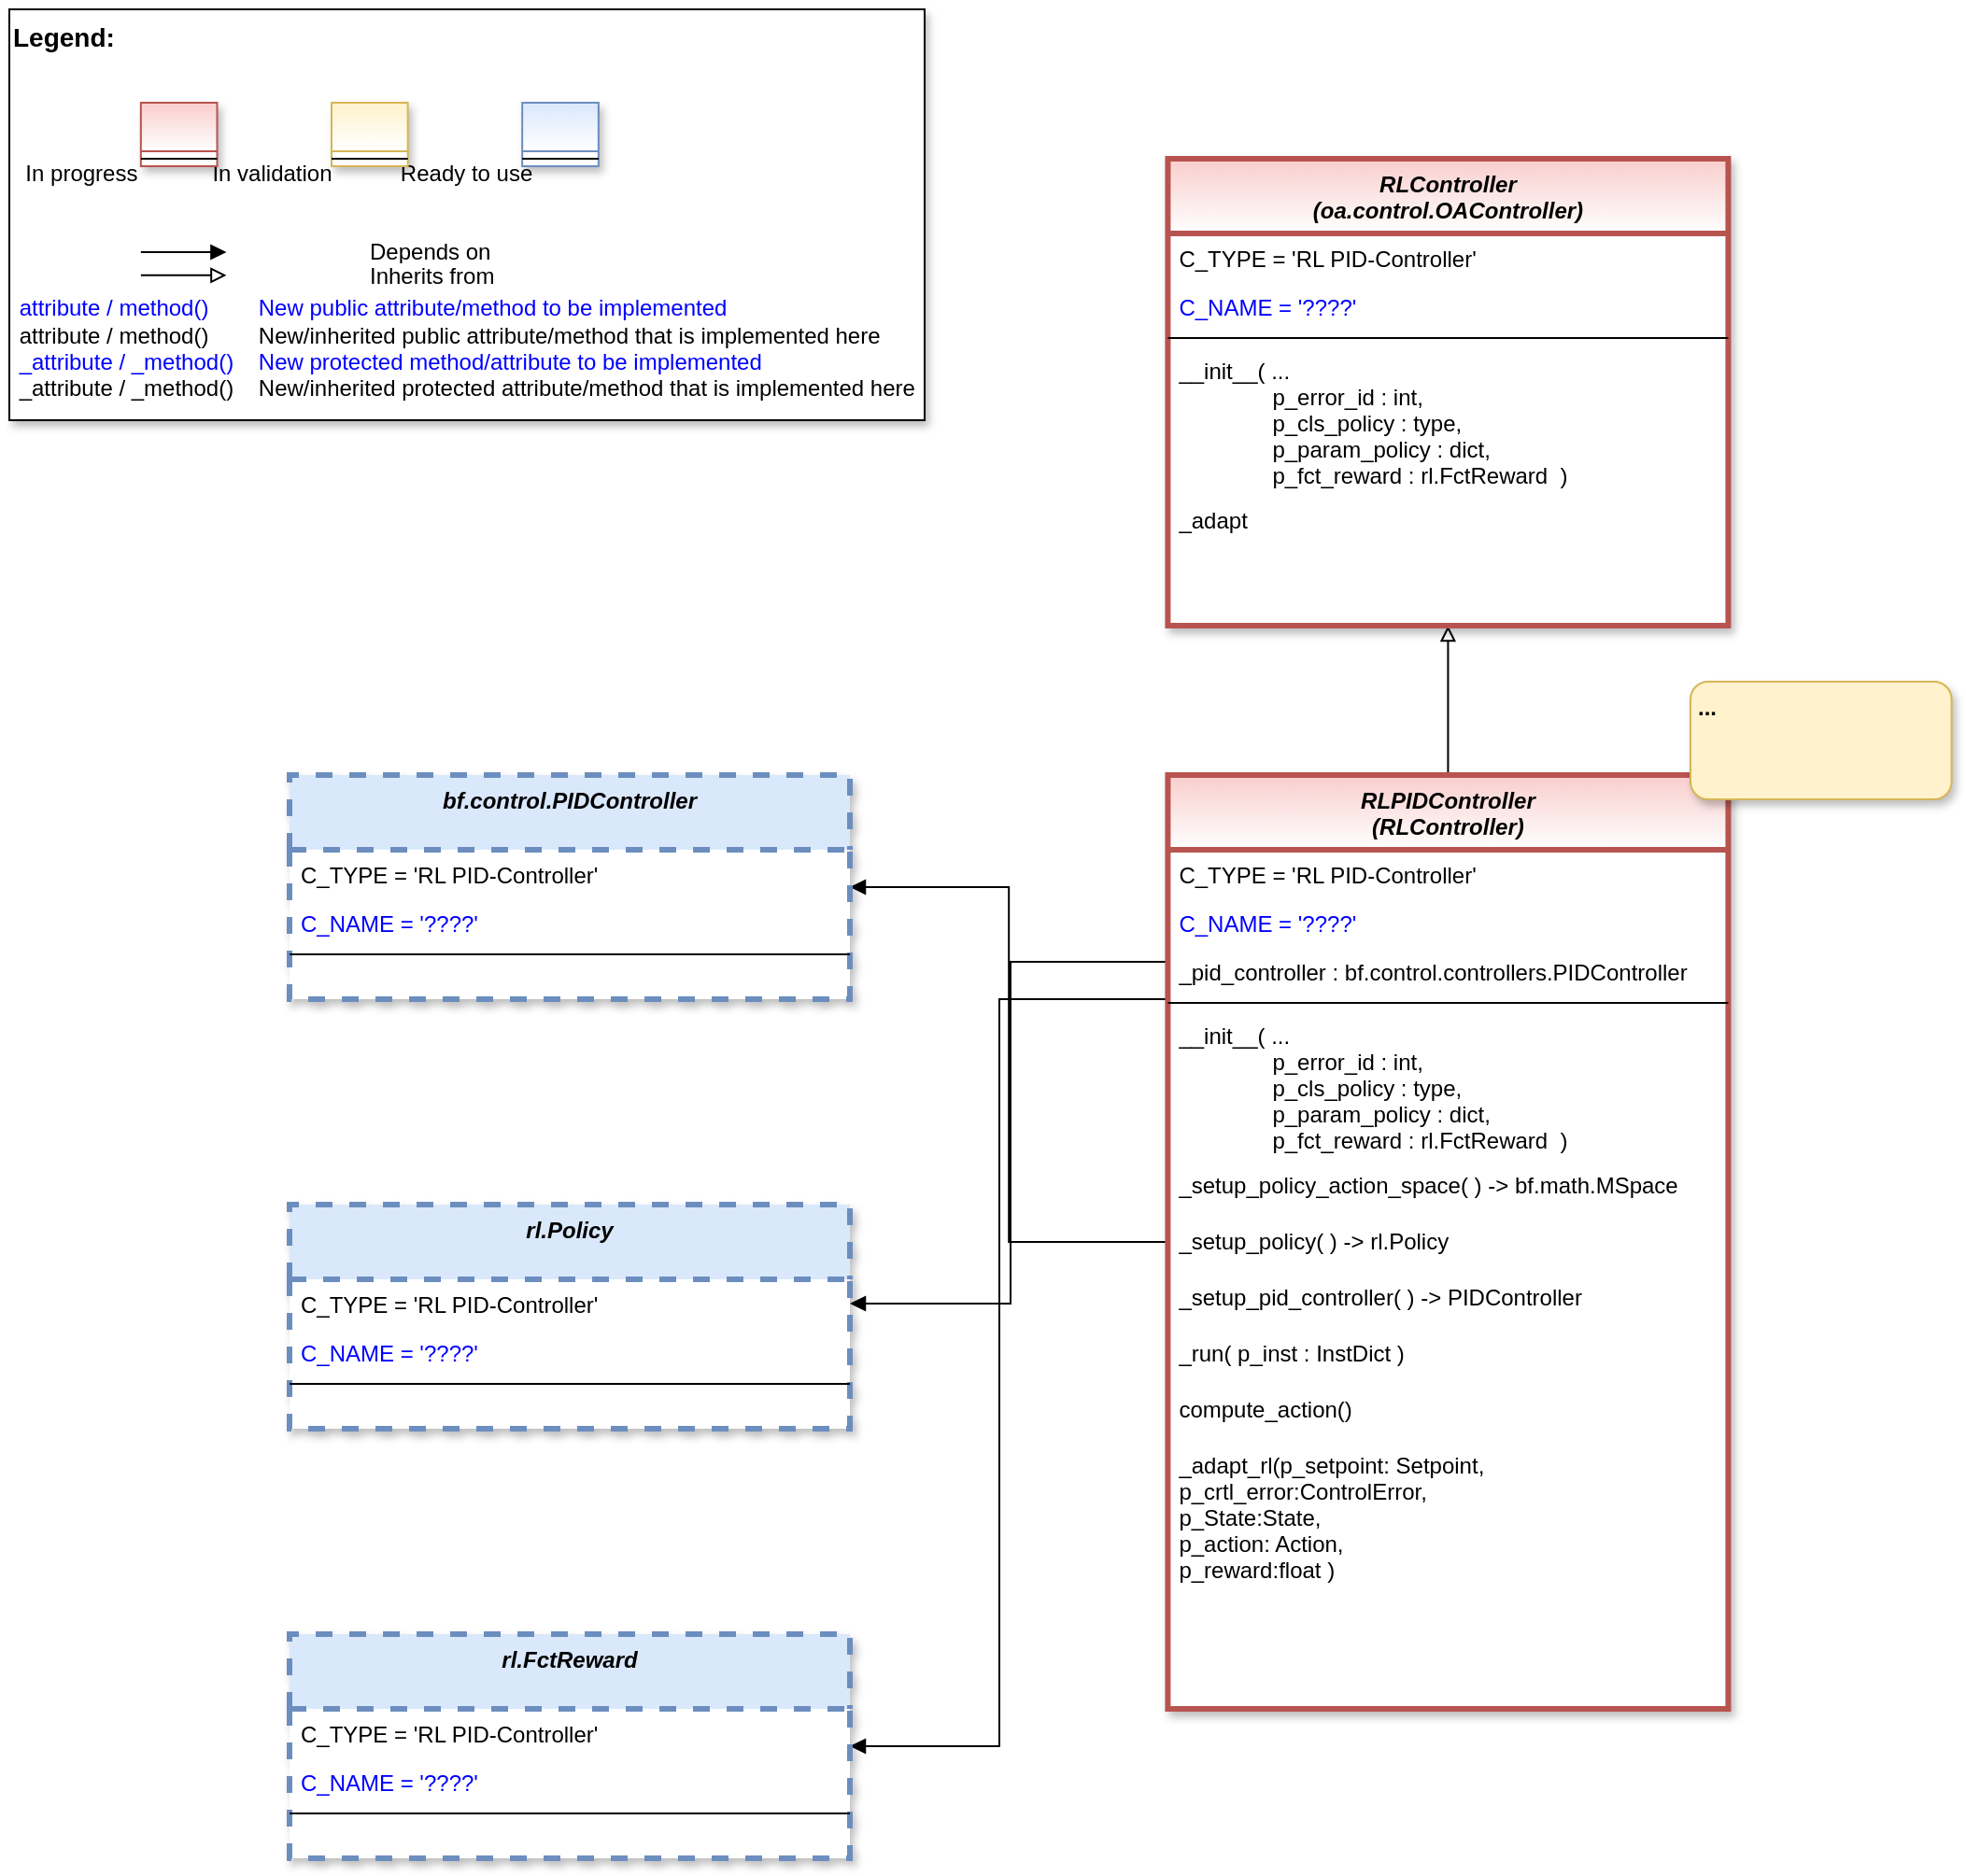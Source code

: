 <mxfile version="24.7.8">
  <diagram id="C5RBs43oDa-KdzZeNtuy" name="Page-1">
    <mxGraphModel dx="2440" dy="1635" grid="1" gridSize="10" guides="1" tooltips="1" connect="1" arrows="1" fold="1" page="1" pageScale="1" pageWidth="2336" pageHeight="1654" math="0" shadow="0">
      <root>
        <mxCell id="WIyWlLk6GJQsqaUBKTNV-0" />
        <mxCell id="WIyWlLk6GJQsqaUBKTNV-1" parent="WIyWlLk6GJQsqaUBKTNV-0" />
        <mxCell id="hLljpAVa1X0r8kKFUywM-9" style="edgeStyle=orthogonalEdgeStyle;rounded=0;orthogonalLoop=1;jettySize=auto;html=1;endArrow=block;endFill=1;" parent="WIyWlLk6GJQsqaUBKTNV-1" source="BeWae3hQQ1d45eF7kmdL-41" target="hLljpAVa1X0r8kKFUywM-5" edge="1">
          <mxGeometry relative="1" as="geometry" />
        </mxCell>
        <mxCell id="hLljpAVa1X0r8kKFUywM-14" style="edgeStyle=orthogonalEdgeStyle;rounded=0;orthogonalLoop=1;jettySize=auto;html=1;endArrow=block;endFill=1;" parent="WIyWlLk6GJQsqaUBKTNV-1" source="BeWae3hQQ1d45eF7kmdL-41" target="hLljpAVa1X0r8kKFUywM-11" edge="1">
          <mxGeometry relative="1" as="geometry">
            <Array as="points">
              <mxPoint x="576" y="550" />
              <mxPoint x="576" y="733" />
            </Array>
          </mxGeometry>
        </mxCell>
        <mxCell id="hLljpAVa1X0r8kKFUywM-23" style="edgeStyle=orthogonalEdgeStyle;rounded=0;orthogonalLoop=1;jettySize=auto;html=1;fontColor=#0000FF;endArrow=block;endFill=1;" parent="WIyWlLk6GJQsqaUBKTNV-1" source="BeWae3hQQ1d45eF7kmdL-41" target="hLljpAVa1X0r8kKFUywM-19" edge="1">
          <mxGeometry relative="1" as="geometry">
            <Array as="points">
              <mxPoint x="570" y="570" />
              <mxPoint x="570" y="970" />
            </Array>
          </mxGeometry>
        </mxCell>
        <mxCell id="hLljpAVa1X0r8kKFUywM-36" style="edgeStyle=orthogonalEdgeStyle;rounded=0;orthogonalLoop=1;jettySize=auto;html=1;fontColor=#0000FF;endArrow=block;endFill=0;" parent="WIyWlLk6GJQsqaUBKTNV-1" source="BeWae3hQQ1d45eF7kmdL-41" target="hLljpAVa1X0r8kKFUywM-0" edge="1">
          <mxGeometry relative="1" as="geometry" />
        </mxCell>
        <mxCell id="BeWae3hQQ1d45eF7kmdL-41" value="RLPIDController &#xa;(RLController)" style="swimlane;fontStyle=3;align=center;verticalAlign=top;childLayout=stackLayout;horizontal=1;startSize=40;horizontalStack=0;resizeParent=1;resizeLast=0;collapsible=1;marginBottom=0;rounded=0;shadow=1;strokeWidth=3;fillColor=#f8cecc;strokeColor=#b85450;swimlaneFillColor=#ffffff;gradientColor=#FFFFFF;" parent="WIyWlLk6GJQsqaUBKTNV-1" vertex="1">
          <mxGeometry x="660.21" y="450" width="300" height="500" as="geometry">
            <mxRectangle x="230" y="140" width="160" height="26" as="alternateBounds" />
          </mxGeometry>
        </mxCell>
        <mxCell id="BeWae3hQQ1d45eF7kmdL-42" value="C_TYPE = &#39;RL PID-Controller&#39;" style="text;align=left;verticalAlign=top;spacingLeft=4;spacingRight=4;overflow=hidden;rotatable=0;points=[[0,0.5],[1,0.5]];portConstraint=eastwest;fontColor=default;" parent="BeWae3hQQ1d45eF7kmdL-41" vertex="1">
          <mxGeometry y="40" width="300" height="26" as="geometry" />
        </mxCell>
        <mxCell id="BeWae3hQQ1d45eF7kmdL-43" value="C_NAME = &#39;????&#39;" style="text;align=left;verticalAlign=top;spacingLeft=4;spacingRight=4;overflow=hidden;rotatable=0;points=[[0,0.5],[1,0.5]];portConstraint=eastwest;fontColor=#0000FF;fillColor=none;" parent="BeWae3hQQ1d45eF7kmdL-41" vertex="1">
          <mxGeometry y="66" width="300" height="26" as="geometry" />
        </mxCell>
        <mxCell id="hLljpAVa1X0r8kKFUywM-34" value="_pid_controller : bf.control.controllers.PIDController" style="text;align=left;verticalAlign=top;spacingLeft=4;spacingRight=4;overflow=hidden;rotatable=0;points=[[0,0.5],[1,0.5]];portConstraint=eastwest;fontColor=default;" parent="BeWae3hQQ1d45eF7kmdL-41" vertex="1">
          <mxGeometry y="92" width="300" height="26" as="geometry" />
        </mxCell>
        <mxCell id="BeWae3hQQ1d45eF7kmdL-44" value="" style="line;html=1;strokeWidth=1;align=left;verticalAlign=middle;spacingTop=-1;spacingLeft=3;spacingRight=3;rotatable=0;labelPosition=right;points=[];portConstraint=eastwest;" parent="BeWae3hQQ1d45eF7kmdL-41" vertex="1">
          <mxGeometry y="118" width="300" height="8" as="geometry" />
        </mxCell>
        <mxCell id="hLljpAVa1X0r8kKFUywM-4" value="__init__( ...&#xa;               p_error_id : int,&#xa;               p_cls_policy : type,&#xa;               p_param_policy : dict,&#xa;               p_fct_reward : rl.FctReward  )" style="text;align=left;verticalAlign=top;spacingLeft=4;spacingRight=4;overflow=hidden;rotatable=0;points=[[0,0.5],[1,0.5]];portConstraint=eastwest;fontColor=default;" parent="BeWae3hQQ1d45eF7kmdL-41" vertex="1">
          <mxGeometry y="126" width="300" height="80" as="geometry" />
        </mxCell>
        <mxCell id="hLljpAVa1X0r8kKFUywM-16" value="_setup_policy_action_space( ) -&gt; bf.math.MSpace" style="text;align=left;verticalAlign=top;spacingLeft=4;spacingRight=4;overflow=hidden;rotatable=0;points=[[0,0.5],[1,0.5]];portConstraint=eastwest;fontColor=default;" parent="BeWae3hQQ1d45eF7kmdL-41" vertex="1">
          <mxGeometry y="206" width="300" height="30" as="geometry" />
        </mxCell>
        <mxCell id="hLljpAVa1X0r8kKFUywM-17" value="_setup_policy( ) -&gt; rl.Policy" style="text;align=left;verticalAlign=top;spacingLeft=4;spacingRight=4;overflow=hidden;rotatable=0;points=[[0,0.5],[1,0.5]];portConstraint=eastwest;fontColor=default;" parent="BeWae3hQQ1d45eF7kmdL-41" vertex="1">
          <mxGeometry y="236" width="300" height="30" as="geometry" />
        </mxCell>
        <mxCell id="hLljpAVa1X0r8kKFUywM-35" value="_setup_pid_controller( ) -&gt; PIDController" style="text;align=left;verticalAlign=top;spacingLeft=4;spacingRight=4;overflow=hidden;rotatable=0;points=[[0,0.5],[1,0.5]];portConstraint=eastwest;fontColor=default;" parent="BeWae3hQQ1d45eF7kmdL-41" vertex="1">
          <mxGeometry y="266" width="300" height="30" as="geometry" />
        </mxCell>
        <mxCell id="hLljpAVa1X0r8kKFUywM-33" value="_run( p_inst : InstDict )" style="text;align=left;verticalAlign=top;spacingLeft=4;spacingRight=4;overflow=hidden;rotatable=0;points=[[0,0.5],[1,0.5]];portConstraint=eastwest;fontColor=default;" parent="BeWae3hQQ1d45eF7kmdL-41" vertex="1">
          <mxGeometry y="296" width="300" height="30" as="geometry" />
        </mxCell>
        <mxCell id="hLljpAVa1X0r8kKFUywM-18" value="compute_action()" style="text;align=left;verticalAlign=top;spacingLeft=4;spacingRight=4;overflow=hidden;rotatable=0;points=[[0,0.5],[1,0.5]];portConstraint=eastwest;fontColor=default;" parent="BeWae3hQQ1d45eF7kmdL-41" vertex="1">
          <mxGeometry y="326" width="300" height="30" as="geometry" />
        </mxCell>
        <mxCell id="hLljpAVa1X0r8kKFUywM-32" value="_adapt_rl(p_setpoint: Setpoint,&#xa;p_crtl_error:ControlError,&#xa;p_State:State,&#xa;p_action: Action,&#xa;p_reward:float )" style="text;align=left;verticalAlign=top;spacingLeft=4;spacingRight=4;overflow=hidden;rotatable=0;points=[[0,0.5],[1,0.5]];portConstraint=eastwest;fontColor=default;" parent="BeWae3hQQ1d45eF7kmdL-41" vertex="1">
          <mxGeometry y="356" width="300" height="94" as="geometry" />
        </mxCell>
        <mxCell id="fcJVb3HREh7NScvAmxeq-1" value="&lt;font color=&quot;#000000&quot; size=&quot;1&quot;&gt;&lt;b style=&quot;font-size: 14px&quot;&gt;Legend:&lt;br&gt;&lt;/b&gt;&lt;/font&gt;&lt;br&gt;&lt;br&gt;&lt;br&gt;&lt;font color=&quot;#0000ff&quot; style=&quot;font-size: 6px&quot;&gt;&lt;br&gt;&lt;/font&gt;&lt;span style=&quot;color: rgb(0 , 0 , 0)&quot;&gt;&lt;font style=&quot;font-size: 4px&quot;&gt;&amp;nbsp; &amp;nbsp;&lt;/font&gt;&amp;nbsp;In progress&amp;nbsp; &amp;nbsp; &amp;nbsp; &amp;nbsp; &amp;nbsp; &amp;nbsp; In validation&amp;nbsp; &amp;nbsp; &amp;nbsp; &amp;nbsp; &amp;nbsp; &amp;nbsp;Ready to use&lt;/span&gt;&lt;font color=&quot;#000000&quot;&gt;&amp;nbsp;&lt;br&gt;&lt;/font&gt;&lt;font color=&quot;#0000ff&quot;&gt;&lt;br&gt;&lt;br&gt;&lt;br&gt;&lt;br&gt;&amp;nbsp;attribute / method()&amp;nbsp; &amp;nbsp; &amp;nbsp; &amp;nbsp; New public attribute/method to be implemented&lt;/font&gt;&lt;br&gt;&lt;font color=&quot;#000000&quot;&gt;&amp;nbsp;&lt;/font&gt;&lt;font color=&quot;#000000&quot;&gt;attribute / method()&lt;span&gt; &lt;/span&gt;&amp;nbsp; &amp;nbsp; &amp;nbsp; &amp;nbsp;New/inherited public attribute/method that is implemented here&lt;br&gt;&lt;/font&gt;&lt;font color=&quot;#0000ff&quot;&gt;&amp;nbsp;_attribute /&amp;nbsp;&lt;/font&gt;&lt;font color=&quot;#0000ff&quot;&gt;_method()&amp;nbsp; &amp;nbsp; New protected method/attribute to be implemented&lt;/font&gt;&lt;br&gt;&lt;font color=&quot;#000000&quot;&gt;&amp;nbsp;_attribute / _method()&amp;nbsp; &amp;nbsp; New/inherited protected attribute/method that is implemented here&lt;br&gt;&lt;/font&gt;&lt;font color=&quot;#000000&quot;&gt;&lt;br&gt;&lt;br&gt;&lt;br&gt;&lt;br&gt;&lt;br&gt;&lt;/font&gt;" style="text;html=1;align=left;verticalAlign=top;whiteSpace=wrap;rounded=0;fontColor=#006600;strokeColor=#000000;shadow=1;fillColor=#ffffff;" parent="WIyWlLk6GJQsqaUBKTNV-1" vertex="1">
          <mxGeometry x="40.0" y="40" width="490.0" height="220" as="geometry" />
        </mxCell>
        <mxCell id="fcJVb3HREh7NScvAmxeq-2" value="Depends on" style="endArrow=block;html=1;labelPosition=right;verticalLabelPosition=middle;align=left;verticalAlign=middle;endFill=1;fontSize=12;" parent="WIyWlLk6GJQsqaUBKTNV-1" edge="1">
          <mxGeometry x="-1522.915" y="-2130" width="51.042" height="50" as="geometry">
            <mxPoint x="110.418" y="170.003" as="sourcePoint" />
            <mxPoint x="156.201" y="170.003" as="targetPoint" />
            <mxPoint x="98" as="offset" />
            <Array as="points">
              <mxPoint x="130.835" y="170" />
            </Array>
          </mxGeometry>
        </mxCell>
        <mxCell id="fcJVb3HREh7NScvAmxeq-3" value="Inherits from" style="endArrow=block;html=1;labelPosition=right;verticalLabelPosition=middle;align=left;verticalAlign=middle;endFill=0;fontSize=12;" parent="WIyWlLk6GJQsqaUBKTNV-1" edge="1">
          <mxGeometry x="-1522.915" y="-2130" width="51.042" height="50" as="geometry">
            <mxPoint x="110.418" y="182.385" as="sourcePoint" />
            <mxPoint x="156.201" y="182.385" as="targetPoint" />
            <mxPoint x="98" y="1" as="offset" />
          </mxGeometry>
        </mxCell>
        <mxCell id="fcJVb3HREh7NScvAmxeq-4" value="" style="swimlane;fontStyle=3;align=center;verticalAlign=top;childLayout=stackLayout;horizontal=1;startSize=26;horizontalStack=0;resizeParent=1;resizeLast=0;collapsible=1;marginBottom=0;rounded=0;shadow=1;strokeWidth=1;fillColor=#f8cecc;strokeColor=#b85450;gradientColor=#ffffff;swimlaneFillColor=#ffffff;" parent="WIyWlLk6GJQsqaUBKTNV-1" vertex="1">
          <mxGeometry x="110.418" y="90" width="40.833" height="34" as="geometry">
            <mxRectangle x="230" y="140" width="160" height="26" as="alternateBounds" />
          </mxGeometry>
        </mxCell>
        <mxCell id="fcJVb3HREh7NScvAmxeq-5" value="" style="line;html=1;strokeWidth=1;align=left;verticalAlign=middle;spacingTop=-1;spacingLeft=3;spacingRight=3;rotatable=0;labelPosition=right;points=[];portConstraint=eastwest;" parent="fcJVb3HREh7NScvAmxeq-4" vertex="1">
          <mxGeometry y="26" width="40.833" height="8" as="geometry" />
        </mxCell>
        <mxCell id="fcJVb3HREh7NScvAmxeq-6" value="" style="swimlane;fontStyle=3;align=center;verticalAlign=top;childLayout=stackLayout;horizontal=1;startSize=26;horizontalStack=0;resizeParent=1;resizeLast=0;collapsible=1;marginBottom=0;rounded=0;shadow=1;strokeWidth=1;fillColor=#fff2cc;strokeColor=#d6b656;gradientColor=#ffffff;swimlaneFillColor=#ffffff;" parent="WIyWlLk6GJQsqaUBKTNV-1" vertex="1">
          <mxGeometry x="212.502" y="90" width="40.833" height="34" as="geometry">
            <mxRectangle x="230" y="140" width="160" height="26" as="alternateBounds" />
          </mxGeometry>
        </mxCell>
        <mxCell id="fcJVb3HREh7NScvAmxeq-7" value="" style="line;html=1;strokeWidth=1;align=left;verticalAlign=middle;spacingTop=-1;spacingLeft=3;spacingRight=3;rotatable=0;labelPosition=right;points=[];portConstraint=eastwest;" parent="fcJVb3HREh7NScvAmxeq-6" vertex="1">
          <mxGeometry y="26" width="40.833" height="8" as="geometry" />
        </mxCell>
        <mxCell id="fcJVb3HREh7NScvAmxeq-8" value="" style="swimlane;fontStyle=3;align=center;verticalAlign=top;childLayout=stackLayout;horizontal=1;startSize=26;horizontalStack=0;resizeParent=1;resizeLast=0;collapsible=1;marginBottom=0;rounded=0;shadow=1;strokeWidth=1;fillColor=#dae8fc;strokeColor=#6c8ebf;gradientColor=#ffffff;swimlaneFillColor=#ffffff;" parent="WIyWlLk6GJQsqaUBKTNV-1" vertex="1">
          <mxGeometry x="314.585" y="90" width="40.833" height="34" as="geometry">
            <mxRectangle x="230" y="140" width="160" height="26" as="alternateBounds" />
          </mxGeometry>
        </mxCell>
        <mxCell id="fcJVb3HREh7NScvAmxeq-9" value="" style="line;html=1;strokeWidth=1;align=left;verticalAlign=middle;spacingTop=-1;spacingLeft=3;spacingRight=3;rotatable=0;labelPosition=right;points=[];portConstraint=eastwest;" parent="fcJVb3HREh7NScvAmxeq-8" vertex="1">
          <mxGeometry y="26" width="40.833" height="8" as="geometry" />
        </mxCell>
        <mxCell id="ileNQNyZ_AMet26Fjr1Y-8" value="&lt;b style=&quot;border-color: var(--border-color);&quot;&gt;...&lt;br&gt;&lt;/b&gt;" style="rounded=1;whiteSpace=wrap;html=1;align=left;spacingLeft=2;verticalAlign=top;fillColor=#fff2cc;strokeColor=#d6b656;gradientColor=none;shadow=1;" parent="WIyWlLk6GJQsqaUBKTNV-1" vertex="1">
          <mxGeometry x="940" y="400" width="139.79" height="63" as="geometry" />
        </mxCell>
        <mxCell id="hLljpAVa1X0r8kKFUywM-0" value="RLController &#xa;(oa.control.OAController)" style="swimlane;fontStyle=3;align=center;verticalAlign=top;childLayout=stackLayout;horizontal=1;startSize=40;horizontalStack=0;resizeParent=1;resizeLast=0;collapsible=1;marginBottom=0;rounded=0;shadow=1;strokeWidth=3;fillColor=#f8cecc;strokeColor=#b85450;swimlaneFillColor=#ffffff;gradientColor=#FFFFFF;" parent="WIyWlLk6GJQsqaUBKTNV-1" vertex="1">
          <mxGeometry x="660.21" y="120" width="300" height="250" as="geometry">
            <mxRectangle x="230" y="140" width="160" height="26" as="alternateBounds" />
          </mxGeometry>
        </mxCell>
        <mxCell id="hLljpAVa1X0r8kKFUywM-1" value="C_TYPE = &#39;RL PID-Controller&#39;" style="text;align=left;verticalAlign=top;spacingLeft=4;spacingRight=4;overflow=hidden;rotatable=0;points=[[0,0.5],[1,0.5]];portConstraint=eastwest;fontColor=default;" parent="hLljpAVa1X0r8kKFUywM-0" vertex="1">
          <mxGeometry y="40" width="300" height="26" as="geometry" />
        </mxCell>
        <mxCell id="hLljpAVa1X0r8kKFUywM-2" value="C_NAME = &#39;????&#39;" style="text;align=left;verticalAlign=top;spacingLeft=4;spacingRight=4;overflow=hidden;rotatable=0;points=[[0,0.5],[1,0.5]];portConstraint=eastwest;fontColor=#0000FF;fillColor=none;" parent="hLljpAVa1X0r8kKFUywM-0" vertex="1">
          <mxGeometry y="66" width="300" height="26" as="geometry" />
        </mxCell>
        <mxCell id="hLljpAVa1X0r8kKFUywM-3" value="" style="line;html=1;strokeWidth=1;align=left;verticalAlign=middle;spacingTop=-1;spacingLeft=3;spacingRight=3;rotatable=0;labelPosition=right;points=[];portConstraint=eastwest;" parent="hLljpAVa1X0r8kKFUywM-0" vertex="1">
          <mxGeometry y="92" width="300" height="8" as="geometry" />
        </mxCell>
        <mxCell id="hLljpAVa1X0r8kKFUywM-37" value="__init__( ...&#xa;               p_error_id : int,&#xa;               p_cls_policy : type,&#xa;               p_param_policy : dict,&#xa;               p_fct_reward : rl.FctReward  )&#xa;&#xa;_adapt()&#xa;" style="text;align=left;verticalAlign=top;spacingLeft=4;spacingRight=4;overflow=hidden;rotatable=0;points=[[0,0.5],[1,0.5]];portConstraint=eastwest;fontColor=default;" parent="hLljpAVa1X0r8kKFUywM-0" vertex="1">
          <mxGeometry y="100" width="300" height="80" as="geometry" />
        </mxCell>
        <mxCell id="hLljpAVa1X0r8kKFUywM-38" value="_adapt" style="text;align=left;verticalAlign=top;spacingLeft=4;spacingRight=4;overflow=hidden;rotatable=0;points=[[0,0.5],[1,0.5]];portConstraint=eastwest;fontColor=default;" parent="hLljpAVa1X0r8kKFUywM-0" vertex="1">
          <mxGeometry y="180" width="300" height="30" as="geometry" />
        </mxCell>
        <mxCell id="hLljpAVa1X0r8kKFUywM-5" value="bf.control.PIDController &#xa;" style="swimlane;fontStyle=3;align=center;verticalAlign=top;childLayout=stackLayout;horizontal=1;startSize=40;horizontalStack=0;resizeParent=1;resizeLast=0;collapsible=1;marginBottom=0;rounded=0;shadow=1;strokeWidth=3;fillColor=#dae8fc;strokeColor=#6c8ebf;swimlaneFillColor=#ffffff;dashed=1;" parent="WIyWlLk6GJQsqaUBKTNV-1" vertex="1">
          <mxGeometry x="190" y="450" width="300" height="120" as="geometry">
            <mxRectangle x="230" y="140" width="160" height="26" as="alternateBounds" />
          </mxGeometry>
        </mxCell>
        <mxCell id="hLljpAVa1X0r8kKFUywM-6" value="C_TYPE = &#39;RL PID-Controller&#39;" style="text;align=left;verticalAlign=top;spacingLeft=4;spacingRight=4;overflow=hidden;rotatable=0;points=[[0,0.5],[1,0.5]];portConstraint=eastwest;fontColor=default;" parent="hLljpAVa1X0r8kKFUywM-5" vertex="1">
          <mxGeometry y="40" width="300" height="26" as="geometry" />
        </mxCell>
        <mxCell id="hLljpAVa1X0r8kKFUywM-7" value="C_NAME = &#39;????&#39;" style="text;align=left;verticalAlign=top;spacingLeft=4;spacingRight=4;overflow=hidden;rotatable=0;points=[[0,0.5],[1,0.5]];portConstraint=eastwest;fontColor=#0000FF;fillColor=none;" parent="hLljpAVa1X0r8kKFUywM-5" vertex="1">
          <mxGeometry y="66" width="300" height="26" as="geometry" />
        </mxCell>
        <mxCell id="hLljpAVa1X0r8kKFUywM-8" value="" style="line;html=1;strokeWidth=1;align=left;verticalAlign=middle;spacingTop=-1;spacingLeft=3;spacingRight=3;rotatable=0;labelPosition=right;points=[];portConstraint=eastwest;" parent="hLljpAVa1X0r8kKFUywM-5" vertex="1">
          <mxGeometry y="92" width="300" height="8" as="geometry" />
        </mxCell>
        <mxCell id="hLljpAVa1X0r8kKFUywM-10" value="rl.Policy" style="swimlane;fontStyle=3;align=center;verticalAlign=top;childLayout=stackLayout;horizontal=1;startSize=40;horizontalStack=0;resizeParent=1;resizeLast=0;collapsible=1;marginBottom=0;rounded=0;shadow=1;strokeWidth=3;fillColor=#dae8fc;strokeColor=#6c8ebf;swimlaneFillColor=#ffffff;dashed=1;" parent="WIyWlLk6GJQsqaUBKTNV-1" vertex="1">
          <mxGeometry x="190" y="680" width="300" height="120" as="geometry">
            <mxRectangle x="230" y="140" width="160" height="26" as="alternateBounds" />
          </mxGeometry>
        </mxCell>
        <mxCell id="hLljpAVa1X0r8kKFUywM-11" value="C_TYPE = &#39;RL PID-Controller&#39;" style="text;align=left;verticalAlign=top;spacingLeft=4;spacingRight=4;overflow=hidden;rotatable=0;points=[[0,0.5],[1,0.5]];portConstraint=eastwest;fontColor=default;" parent="hLljpAVa1X0r8kKFUywM-10" vertex="1">
          <mxGeometry y="40" width="300" height="26" as="geometry" />
        </mxCell>
        <mxCell id="hLljpAVa1X0r8kKFUywM-12" value="C_NAME = &#39;????&#39;" style="text;align=left;verticalAlign=top;spacingLeft=4;spacingRight=4;overflow=hidden;rotatable=0;points=[[0,0.5],[1,0.5]];portConstraint=eastwest;fontColor=#0000FF;fillColor=none;" parent="hLljpAVa1X0r8kKFUywM-10" vertex="1">
          <mxGeometry y="66" width="300" height="26" as="geometry" />
        </mxCell>
        <mxCell id="hLljpAVa1X0r8kKFUywM-13" value="" style="line;html=1;strokeWidth=1;align=left;verticalAlign=middle;spacingTop=-1;spacingLeft=3;spacingRight=3;rotatable=0;labelPosition=right;points=[];portConstraint=eastwest;" parent="hLljpAVa1X0r8kKFUywM-10" vertex="1">
          <mxGeometry y="92" width="300" height="8" as="geometry" />
        </mxCell>
        <mxCell id="hLljpAVa1X0r8kKFUywM-19" value="rl.FctReward" style="swimlane;fontStyle=3;align=center;verticalAlign=top;childLayout=stackLayout;horizontal=1;startSize=40;horizontalStack=0;resizeParent=1;resizeLast=0;collapsible=1;marginBottom=0;rounded=0;shadow=1;strokeWidth=3;fillColor=#dae8fc;strokeColor=#6c8ebf;swimlaneFillColor=#ffffff;dashed=1;" parent="WIyWlLk6GJQsqaUBKTNV-1" vertex="1">
          <mxGeometry x="190" y="910" width="300" height="120" as="geometry">
            <mxRectangle x="230" y="140" width="160" height="26" as="alternateBounds" />
          </mxGeometry>
        </mxCell>
        <mxCell id="hLljpAVa1X0r8kKFUywM-20" value="C_TYPE = &#39;RL PID-Controller&#39;" style="text;align=left;verticalAlign=top;spacingLeft=4;spacingRight=4;overflow=hidden;rotatable=0;points=[[0,0.5],[1,0.5]];portConstraint=eastwest;fontColor=default;" parent="hLljpAVa1X0r8kKFUywM-19" vertex="1">
          <mxGeometry y="40" width="300" height="26" as="geometry" />
        </mxCell>
        <mxCell id="hLljpAVa1X0r8kKFUywM-21" value="C_NAME = &#39;????&#39;" style="text;align=left;verticalAlign=top;spacingLeft=4;spacingRight=4;overflow=hidden;rotatable=0;points=[[0,0.5],[1,0.5]];portConstraint=eastwest;fontColor=#0000FF;fillColor=none;" parent="hLljpAVa1X0r8kKFUywM-19" vertex="1">
          <mxGeometry y="66" width="300" height="26" as="geometry" />
        </mxCell>
        <mxCell id="hLljpAVa1X0r8kKFUywM-22" value="" style="line;html=1;strokeWidth=1;align=left;verticalAlign=middle;spacingTop=-1;spacingLeft=3;spacingRight=3;rotatable=0;labelPosition=right;points=[];portConstraint=eastwest;" parent="hLljpAVa1X0r8kKFUywM-19" vertex="1">
          <mxGeometry y="92" width="300" height="8" as="geometry" />
        </mxCell>
      </root>
    </mxGraphModel>
  </diagram>
</mxfile>
